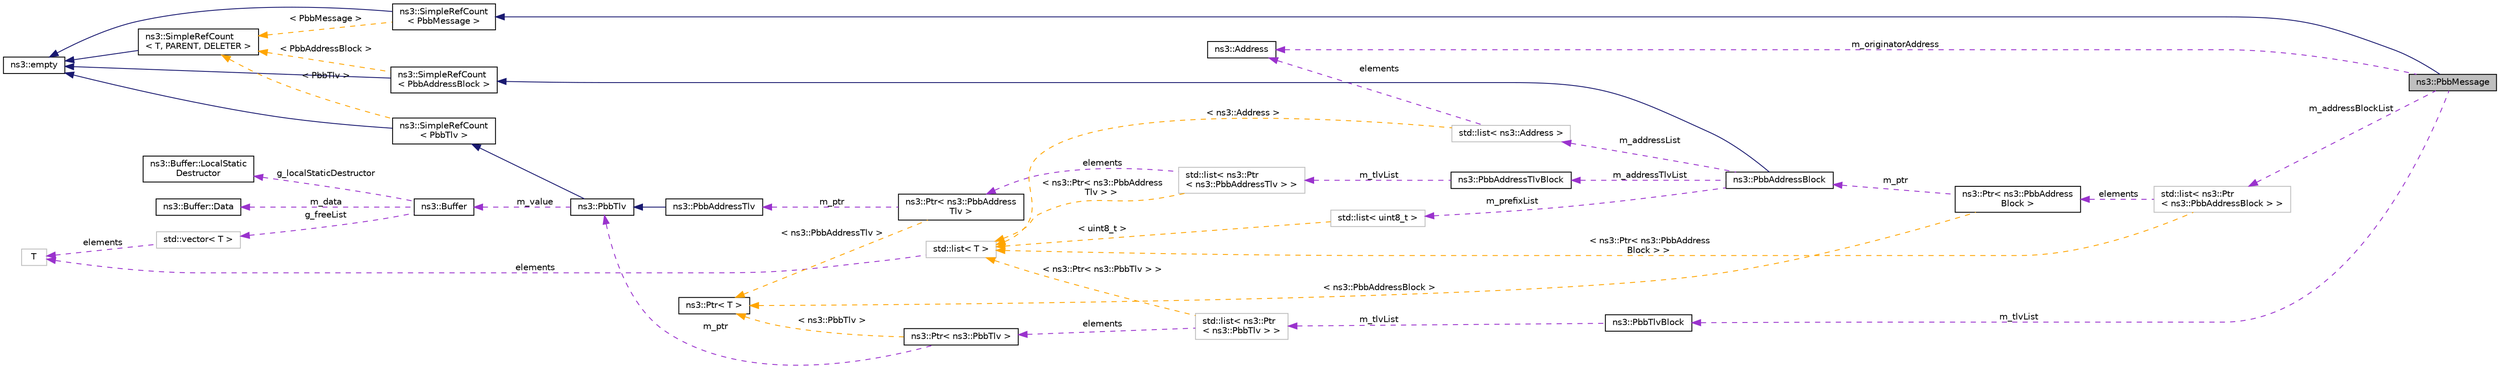 digraph "ns3::PbbMessage"
{
 // LATEX_PDF_SIZE
  edge [fontname="Helvetica",fontsize="10",labelfontname="Helvetica",labelfontsize="10"];
  node [fontname="Helvetica",fontsize="10",shape=record];
  rankdir="LR";
  Node1 [label="ns3::PbbMessage",height=0.2,width=0.4,color="black", fillcolor="grey75", style="filled", fontcolor="black",tooltip="A message within a PbbPacket packet."];
  Node2 -> Node1 [dir="back",color="midnightblue",fontsize="10",style="solid",fontname="Helvetica"];
  Node2 [label="ns3::SimpleRefCount\l\< PbbMessage \>",height=0.2,width=0.4,color="black", fillcolor="white", style="filled",URL="$classns3_1_1_simple_ref_count.html",tooltip=" "];
  Node3 -> Node2 [dir="back",color="midnightblue",fontsize="10",style="solid",fontname="Helvetica"];
  Node3 [label="ns3::empty",height=0.2,width=0.4,color="black", fillcolor="white", style="filled",URL="$classns3_1_1empty.html",tooltip="make Callback use a separate empty type"];
  Node4 -> Node2 [dir="back",color="orange",fontsize="10",style="dashed",label=" \< PbbMessage \>" ,fontname="Helvetica"];
  Node4 [label="ns3::SimpleRefCount\l\< T, PARENT, DELETER \>",height=0.2,width=0.4,color="black", fillcolor="white", style="filled",URL="$classns3_1_1_simple_ref_count.html",tooltip="A template-based reference counting class."];
  Node3 -> Node4 [dir="back",color="midnightblue",fontsize="10",style="solid",fontname="Helvetica"];
  Node5 -> Node1 [dir="back",color="darkorchid3",fontsize="10",style="dashed",label=" m_originatorAddress" ,fontname="Helvetica"];
  Node5 [label="ns3::Address",height=0.2,width=0.4,color="black", fillcolor="white", style="filled",URL="$classns3_1_1_address.html",tooltip="a polymophic address class"];
  Node6 -> Node1 [dir="back",color="darkorchid3",fontsize="10",style="dashed",label=" m_addressBlockList" ,fontname="Helvetica"];
  Node6 [label="std::list\< ns3::Ptr\l\< ns3::PbbAddressBlock \> \>",height=0.2,width=0.4,color="grey75", fillcolor="white", style="filled",tooltip=" "];
  Node7 -> Node6 [dir="back",color="darkorchid3",fontsize="10",style="dashed",label=" elements" ,fontname="Helvetica"];
  Node7 [label="ns3::Ptr\< ns3::PbbAddress\lBlock \>",height=0.2,width=0.4,color="black", fillcolor="white", style="filled",URL="$classns3_1_1_ptr.html",tooltip=" "];
  Node8 -> Node7 [dir="back",color="darkorchid3",fontsize="10",style="dashed",label=" m_ptr" ,fontname="Helvetica"];
  Node8 [label="ns3::PbbAddressBlock",height=0.2,width=0.4,color="black", fillcolor="white", style="filled",URL="$classns3_1_1_pbb_address_block.html",tooltip="An Address Block and its associated Address TLV Blocks."];
  Node9 -> Node8 [dir="back",color="midnightblue",fontsize="10",style="solid",fontname="Helvetica"];
  Node9 [label="ns3::SimpleRefCount\l\< PbbAddressBlock \>",height=0.2,width=0.4,color="black", fillcolor="white", style="filled",URL="$classns3_1_1_simple_ref_count.html",tooltip=" "];
  Node3 -> Node9 [dir="back",color="midnightblue",fontsize="10",style="solid",fontname="Helvetica"];
  Node4 -> Node9 [dir="back",color="orange",fontsize="10",style="dashed",label=" \< PbbAddressBlock \>" ,fontname="Helvetica"];
  Node10 -> Node8 [dir="back",color="darkorchid3",fontsize="10",style="dashed",label=" m_addressTlvList" ,fontname="Helvetica"];
  Node10 [label="ns3::PbbAddressTlvBlock",height=0.2,width=0.4,color="black", fillcolor="white", style="filled",URL="$classns3_1_1_pbb_address_tlv_block.html",tooltip="A block of Address TLVs (PbbAddressTlv)."];
  Node11 -> Node10 [dir="back",color="darkorchid3",fontsize="10",style="dashed",label=" m_tlvList" ,fontname="Helvetica"];
  Node11 [label="std::list\< ns3::Ptr\l\< ns3::PbbAddressTlv \> \>",height=0.2,width=0.4,color="grey75", fillcolor="white", style="filled",tooltip=" "];
  Node12 -> Node11 [dir="back",color="darkorchid3",fontsize="10",style="dashed",label=" elements" ,fontname="Helvetica"];
  Node12 [label="ns3::Ptr\< ns3::PbbAddress\lTlv \>",height=0.2,width=0.4,color="black", fillcolor="white", style="filled",URL="$classns3_1_1_ptr.html",tooltip=" "];
  Node13 -> Node12 [dir="back",color="darkorchid3",fontsize="10",style="dashed",label=" m_ptr" ,fontname="Helvetica"];
  Node13 [label="ns3::PbbAddressTlv",height=0.2,width=0.4,color="black", fillcolor="white", style="filled",URL="$classns3_1_1_pbb_address_tlv.html",tooltip="An Address TLV."];
  Node14 -> Node13 [dir="back",color="midnightblue",fontsize="10",style="solid",fontname="Helvetica"];
  Node14 [label="ns3::PbbTlv",height=0.2,width=0.4,color="black", fillcolor="white", style="filled",URL="$classns3_1_1_pbb_tlv.html",tooltip="A packet or message TLV."];
  Node15 -> Node14 [dir="back",color="midnightblue",fontsize="10",style="solid",fontname="Helvetica"];
  Node15 [label="ns3::SimpleRefCount\l\< PbbTlv \>",height=0.2,width=0.4,color="black", fillcolor="white", style="filled",URL="$classns3_1_1_simple_ref_count.html",tooltip=" "];
  Node3 -> Node15 [dir="back",color="midnightblue",fontsize="10",style="solid",fontname="Helvetica"];
  Node4 -> Node15 [dir="back",color="orange",fontsize="10",style="dashed",label=" \< PbbTlv \>" ,fontname="Helvetica"];
  Node16 -> Node14 [dir="back",color="darkorchid3",fontsize="10",style="dashed",label=" m_value" ,fontname="Helvetica"];
  Node16 [label="ns3::Buffer",height=0.2,width=0.4,color="black", fillcolor="white", style="filled",URL="$classns3_1_1_buffer.html",tooltip="automatically resized byte buffer"];
  Node17 -> Node16 [dir="back",color="darkorchid3",fontsize="10",style="dashed",label=" m_data" ,fontname="Helvetica"];
  Node17 [label="ns3::Buffer::Data",height=0.2,width=0.4,color="black", fillcolor="white", style="filled",URL="$structns3_1_1_buffer_1_1_data.html",tooltip="This data structure is variable-sized through its last member whose size is determined at allocation ..."];
  Node18 -> Node16 [dir="back",color="darkorchid3",fontsize="10",style="dashed",label=" g_localStaticDestructor" ,fontname="Helvetica"];
  Node18 [label="ns3::Buffer::LocalStatic\lDestructor",height=0.2,width=0.4,color="black", fillcolor="white", style="filled",URL="$structns3_1_1_buffer_1_1_local_static_destructor.html",tooltip="Local static destructor structure."];
  Node19 -> Node16 [dir="back",color="darkorchid3",fontsize="10",style="dashed",label=" g_freeList" ,fontname="Helvetica"];
  Node19 [label="std::vector\< T \>",height=0.2,width=0.4,color="grey75", fillcolor="white", style="filled",tooltip=" "];
  Node20 -> Node19 [dir="back",color="darkorchid3",fontsize="10",style="dashed",label=" elements" ,fontname="Helvetica"];
  Node20 [label="T",height=0.2,width=0.4,color="grey75", fillcolor="white", style="filled",tooltip=" "];
  Node21 -> Node12 [dir="back",color="orange",fontsize="10",style="dashed",label=" \< ns3::PbbAddressTlv \>" ,fontname="Helvetica"];
  Node21 [label="ns3::Ptr\< T \>",height=0.2,width=0.4,color="black", fillcolor="white", style="filled",URL="$classns3_1_1_ptr.html",tooltip="Smart pointer class similar to boost::intrusive_ptr."];
  Node22 -> Node11 [dir="back",color="orange",fontsize="10",style="dashed",label=" \< ns3::Ptr\< ns3::PbbAddress\lTlv \> \>" ,fontname="Helvetica"];
  Node22 [label="std::list\< T \>",height=0.2,width=0.4,color="grey75", fillcolor="white", style="filled",tooltip=" "];
  Node20 -> Node22 [dir="back",color="darkorchid3",fontsize="10",style="dashed",label=" elements" ,fontname="Helvetica"];
  Node23 -> Node8 [dir="back",color="darkorchid3",fontsize="10",style="dashed",label=" m_addressList" ,fontname="Helvetica"];
  Node23 [label="std::list\< ns3::Address \>",height=0.2,width=0.4,color="grey75", fillcolor="white", style="filled",tooltip=" "];
  Node5 -> Node23 [dir="back",color="darkorchid3",fontsize="10",style="dashed",label=" elements" ,fontname="Helvetica"];
  Node22 -> Node23 [dir="back",color="orange",fontsize="10",style="dashed",label=" \< ns3::Address \>" ,fontname="Helvetica"];
  Node24 -> Node8 [dir="back",color="darkorchid3",fontsize="10",style="dashed",label=" m_prefixList" ,fontname="Helvetica"];
  Node24 [label="std::list\< uint8_t \>",height=0.2,width=0.4,color="grey75", fillcolor="white", style="filled",tooltip=" "];
  Node22 -> Node24 [dir="back",color="orange",fontsize="10",style="dashed",label=" \< uint8_t \>" ,fontname="Helvetica"];
  Node21 -> Node7 [dir="back",color="orange",fontsize="10",style="dashed",label=" \< ns3::PbbAddressBlock \>" ,fontname="Helvetica"];
  Node22 -> Node6 [dir="back",color="orange",fontsize="10",style="dashed",label=" \< ns3::Ptr\< ns3::PbbAddress\lBlock \> \>" ,fontname="Helvetica"];
  Node25 -> Node1 [dir="back",color="darkorchid3",fontsize="10",style="dashed",label=" m_tlvList" ,fontname="Helvetica"];
  Node25 [label="ns3::PbbTlvBlock",height=0.2,width=0.4,color="black", fillcolor="white", style="filled",URL="$classns3_1_1_pbb_tlv_block.html",tooltip="A block of packet or message TLVs (PbbTlv)."];
  Node26 -> Node25 [dir="back",color="darkorchid3",fontsize="10",style="dashed",label=" m_tlvList" ,fontname="Helvetica"];
  Node26 [label="std::list\< ns3::Ptr\l\< ns3::PbbTlv \> \>",height=0.2,width=0.4,color="grey75", fillcolor="white", style="filled",tooltip=" "];
  Node27 -> Node26 [dir="back",color="darkorchid3",fontsize="10",style="dashed",label=" elements" ,fontname="Helvetica"];
  Node27 [label="ns3::Ptr\< ns3::PbbTlv \>",height=0.2,width=0.4,color="black", fillcolor="white", style="filled",URL="$classns3_1_1_ptr.html",tooltip=" "];
  Node14 -> Node27 [dir="back",color="darkorchid3",fontsize="10",style="dashed",label=" m_ptr" ,fontname="Helvetica"];
  Node21 -> Node27 [dir="back",color="orange",fontsize="10",style="dashed",label=" \< ns3::PbbTlv \>" ,fontname="Helvetica"];
  Node22 -> Node26 [dir="back",color="orange",fontsize="10",style="dashed",label=" \< ns3::Ptr\< ns3::PbbTlv \> \>" ,fontname="Helvetica"];
}
